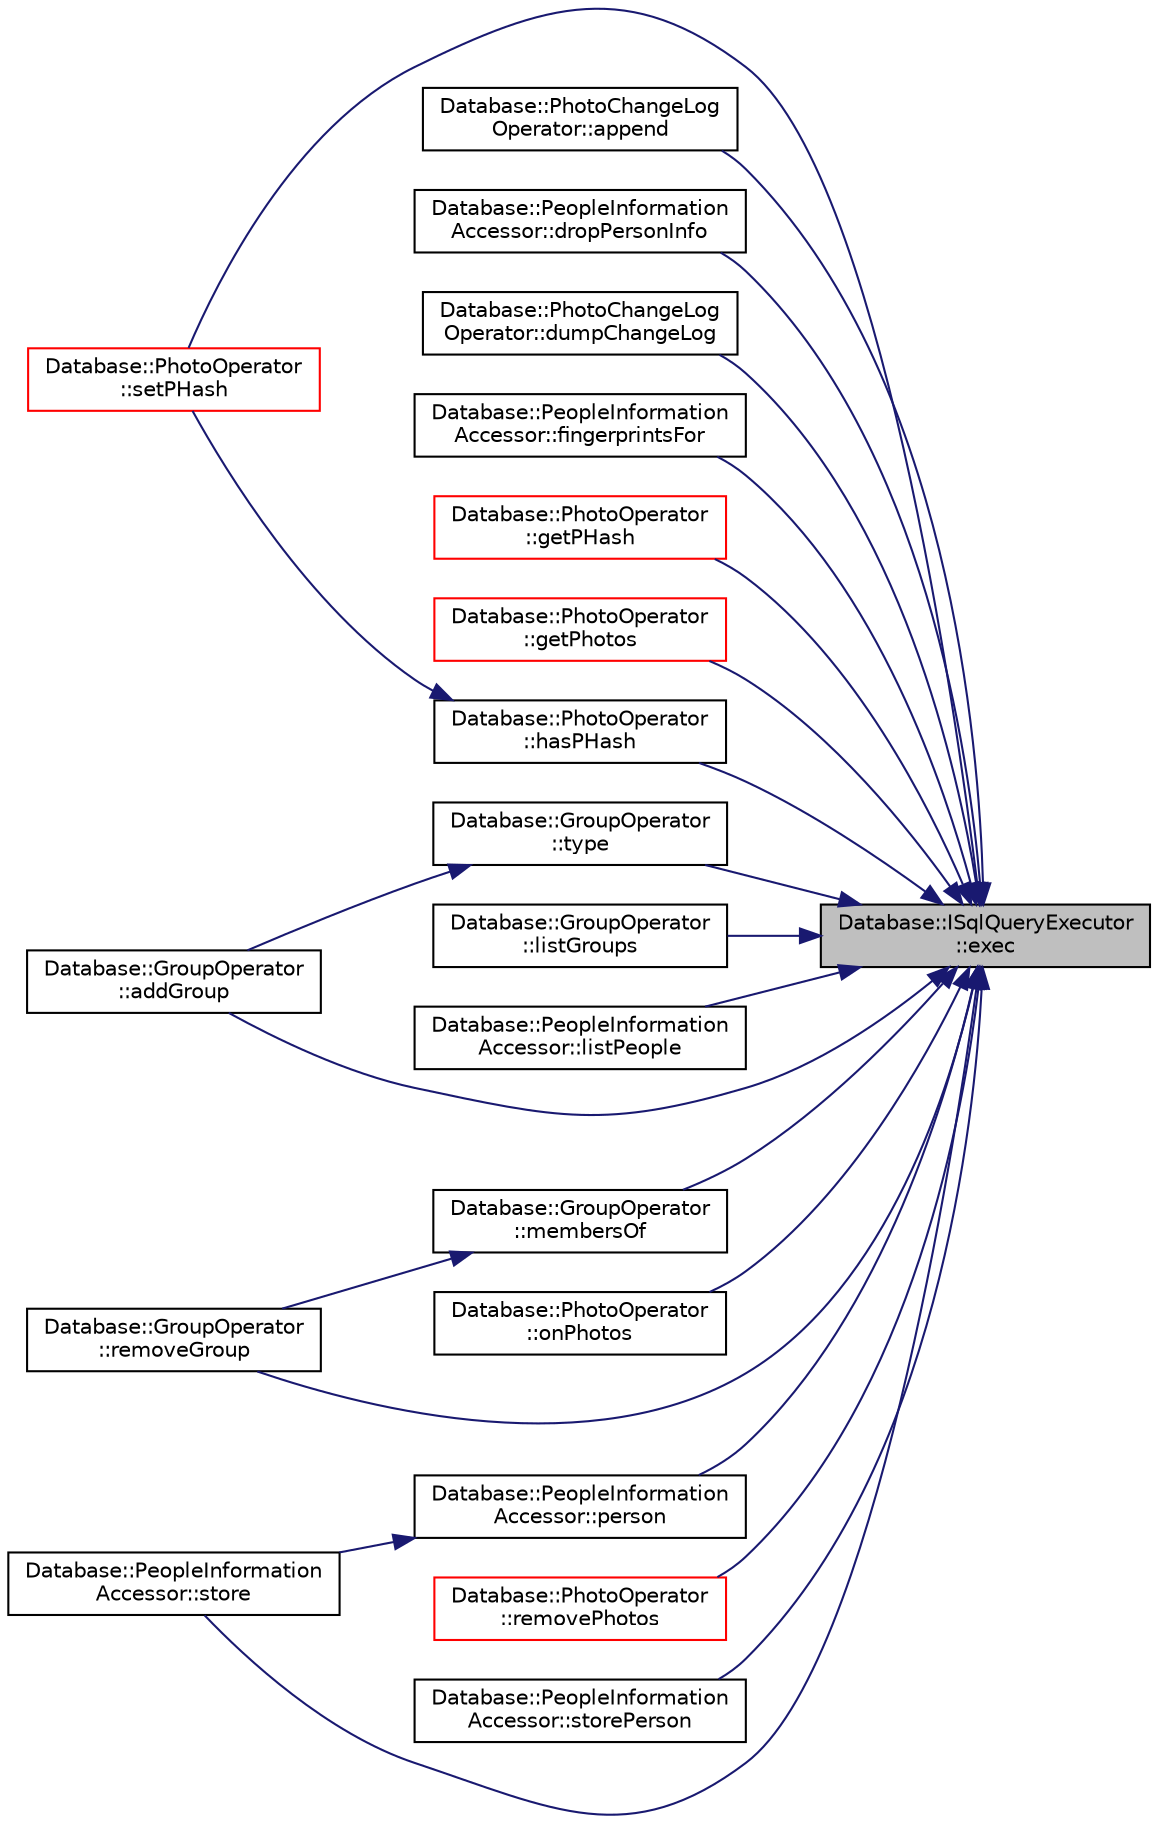 digraph "Database::ISqlQueryExecutor::exec"
{
 // LATEX_PDF_SIZE
  edge [fontname="Helvetica",fontsize="10",labelfontname="Helvetica",labelfontsize="10"];
  node [fontname="Helvetica",fontsize="10",shape=record];
  rankdir="RL";
  Node1 [label="Database::ISqlQueryExecutor\l::exec",height=0.2,width=0.4,color="black", fillcolor="grey75", style="filled", fontcolor="black",tooltip=" "];
  Node1 -> Node2 [dir="back",color="midnightblue",fontsize="10",style="solid",fontname="Helvetica"];
  Node2 [label="Database::GroupOperator\l::addGroup",height=0.2,width=0.4,color="black", fillcolor="white", style="filled",URL="$class_database_1_1_group_operator.html#abac9cd6ec0bf898cc604e5fd5d219d67",tooltip=" "];
  Node1 -> Node3 [dir="back",color="midnightblue",fontsize="10",style="solid",fontname="Helvetica"];
  Node3 [label="Database::PhotoChangeLog\lOperator::append",height=0.2,width=0.4,color="black", fillcolor="white", style="filled",URL="$class_database_1_1_photo_change_log_operator.html#a159940cd5cfab82ab1a0e4a5fb8d5799",tooltip=" "];
  Node1 -> Node4 [dir="back",color="midnightblue",fontsize="10",style="solid",fontname="Helvetica"];
  Node4 [label="Database::PeopleInformation\lAccessor::dropPersonInfo",height=0.2,width=0.4,color="black", fillcolor="white", style="filled",URL="$class_database_1_1_people_information_accessor.html#a5f8668fcbe1bf1fdaad112f19d418cac",tooltip="drop person details from database"];
  Node1 -> Node5 [dir="back",color="midnightblue",fontsize="10",style="solid",fontname="Helvetica"];
  Node5 [label="Database::PhotoChangeLog\lOperator::dumpChangeLog",height=0.2,width=0.4,color="black", fillcolor="white", style="filled",URL="$class_database_1_1_photo_change_log_operator.html#a7db577a42f476fc38da3d26fd4a9e2b3",tooltip=" "];
  Node1 -> Node6 [dir="back",color="midnightblue",fontsize="10",style="solid",fontname="Helvetica"];
  Node6 [label="Database::PeopleInformation\lAccessor::fingerprintsFor",height=0.2,width=0.4,color="black", fillcolor="white", style="filled",URL="$class_database_1_1_people_information_accessor.html#a6b06fa5412440b034abd1028c43b9d3a",tooltip=" "];
  Node1 -> Node7 [dir="back",color="midnightblue",fontsize="10",style="solid",fontname="Helvetica"];
  Node7 [label="Database::PhotoOperator\l::getPHash",height=0.2,width=0.4,color="red", fillcolor="white", style="filled",URL="$class_database_1_1_photo_operator.html#afb2efaf2200feb697c51bf35dad19e3d",tooltip=" "];
  Node1 -> Node15 [dir="back",color="midnightblue",fontsize="10",style="solid",fontname="Helvetica"];
  Node15 [label="Database::PhotoOperator\l::getPhotos",height=0.2,width=0.4,color="red", fillcolor="white", style="filled",URL="$class_database_1_1_photo_operator.html#a24e714e7dd4bd6cd962c8231ce1081f0",tooltip="find all photos matching filters"];
  Node1 -> Node17 [dir="back",color="midnightblue",fontsize="10",style="solid",fontname="Helvetica"];
  Node17 [label="Database::PhotoOperator\l::hasPHash",height=0.2,width=0.4,color="black", fillcolor="white", style="filled",URL="$class_database_1_1_photo_operator.html#ab246a44fbe0bef5f8eab10150b74c7c8",tooltip=" "];
  Node17 -> Node18 [dir="back",color="midnightblue",fontsize="10",style="solid",fontname="Helvetica"];
  Node18 [label="Database::PhotoOperator\l::setPHash",height=0.2,width=0.4,color="red", fillcolor="white", style="filled",URL="$class_database_1_1_photo_operator.html#adf53bf4b4937460792849dbede9d7dd7",tooltip=" "];
  Node1 -> Node20 [dir="back",color="midnightblue",fontsize="10",style="solid",fontname="Helvetica"];
  Node20 [label="Database::GroupOperator\l::listGroups",height=0.2,width=0.4,color="black", fillcolor="white", style="filled",URL="$class_database_1_1_group_operator.html#a7769ec373316878bf78bf5c8615438cf",tooltip=" "];
  Node1 -> Node21 [dir="back",color="midnightblue",fontsize="10",style="solid",fontname="Helvetica"];
  Node21 [label="Database::PeopleInformation\lAccessor::listPeople",height=0.2,width=0.4,color="black", fillcolor="white", style="filled",URL="$class_database_1_1_people_information_accessor.html#a2fbbd2e205b5ea165f13d6990cce5acd",tooltip="list all people names"];
  Node1 -> Node22 [dir="back",color="midnightblue",fontsize="10",style="solid",fontname="Helvetica"];
  Node22 [label="Database::GroupOperator\l::membersOf",height=0.2,width=0.4,color="black", fillcolor="white", style="filled",URL="$class_database_1_1_group_operator.html#a6bbdf8576bf3ee2b776b83145de18f6a",tooltip=" "];
  Node22 -> Node23 [dir="back",color="midnightblue",fontsize="10",style="solid",fontname="Helvetica"];
  Node23 [label="Database::GroupOperator\l::removeGroup",height=0.2,width=0.4,color="black", fillcolor="white", style="filled",URL="$class_database_1_1_group_operator.html#a44f76a88b5837cadec2a921400d33315",tooltip=" "];
  Node1 -> Node24 [dir="back",color="midnightblue",fontsize="10",style="solid",fontname="Helvetica"];
  Node24 [label="Database::PhotoOperator\l::onPhotos",height=0.2,width=0.4,color="black", fillcolor="white", style="filled",URL="$class_database_1_1_photo_operator.html#a11ebda997af505db297a41f52b3678b8",tooltip=" "];
  Node1 -> Node25 [dir="back",color="midnightblue",fontsize="10",style="solid",fontname="Helvetica"];
  Node25 [label="Database::PeopleInformation\lAccessor::person",height=0.2,width=0.4,color="black", fillcolor="white", style="filled",URL="$class_database_1_1_people_information_accessor.html#a68e4ff266d1c8a9b2ada19811c972ea7",tooltip="get person name for given person id"];
  Node25 -> Node26 [dir="back",color="midnightblue",fontsize="10",style="solid",fontname="Helvetica"];
  Node26 [label="Database::PeopleInformation\lAccessor::store",height=0.2,width=0.4,color="black", fillcolor="white", style="filled",URL="$class_database_1_1_people_information_accessor.html#af10e7de8ef1a429f012b226665005c91",tooltip="Store or update person."];
  Node1 -> Node23 [dir="back",color="midnightblue",fontsize="10",style="solid",fontname="Helvetica"];
  Node1 -> Node27 [dir="back",color="midnightblue",fontsize="10",style="solid",fontname="Helvetica"];
  Node27 [label="Database::PhotoOperator\l::removePhotos",height=0.2,width=0.4,color="red", fillcolor="white", style="filled",URL="$class_database_1_1_photo_operator.html#aa20daa3c872e4ad5967ab436e93b42c1",tooltip=" "];
  Node1 -> Node18 [dir="back",color="midnightblue",fontsize="10",style="solid",fontname="Helvetica"];
  Node1 -> Node26 [dir="back",color="midnightblue",fontsize="10",style="solid",fontname="Helvetica"];
  Node1 -> Node29 [dir="back",color="midnightblue",fontsize="10",style="solid",fontname="Helvetica"];
  Node29 [label="Database::PeopleInformation\lAccessor::storePerson",height=0.2,width=0.4,color="black", fillcolor="white", style="filled",URL="$class_database_1_1_people_information_accessor.html#abc5159ace6d41c67ac212a3792ebb7cd",tooltip="store or update person details in database"];
  Node1 -> Node30 [dir="back",color="midnightblue",fontsize="10",style="solid",fontname="Helvetica"];
  Node30 [label="Database::GroupOperator\l::type",height=0.2,width=0.4,color="black", fillcolor="white", style="filled",URL="$class_database_1_1_group_operator.html#a2055bf7c5525db5b31eef31573816f16",tooltip=" "];
  Node30 -> Node2 [dir="back",color="midnightblue",fontsize="10",style="solid",fontname="Helvetica"];
}
